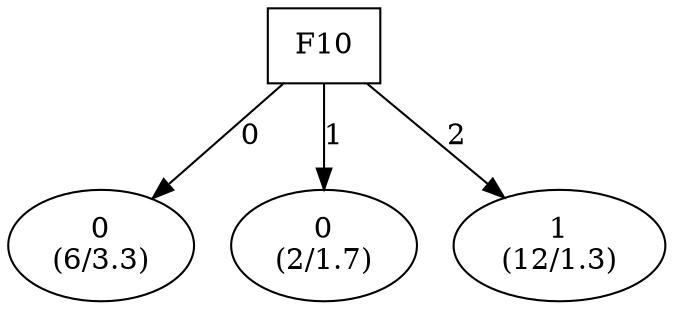 digraph YaDT {
n0 [ shape=box, label="F10\n"]
n0 -> n1 [label="0"]
n1 [ shape=ellipse, label="0\n(6/3.3)"]
n0 -> n2 [label="1"]
n2 [ shape=ellipse, label="0\n(2/1.7)"]
n0 -> n3 [label="2"]
n3 [ shape=ellipse, label="1\n(12/1.3)"]
}
